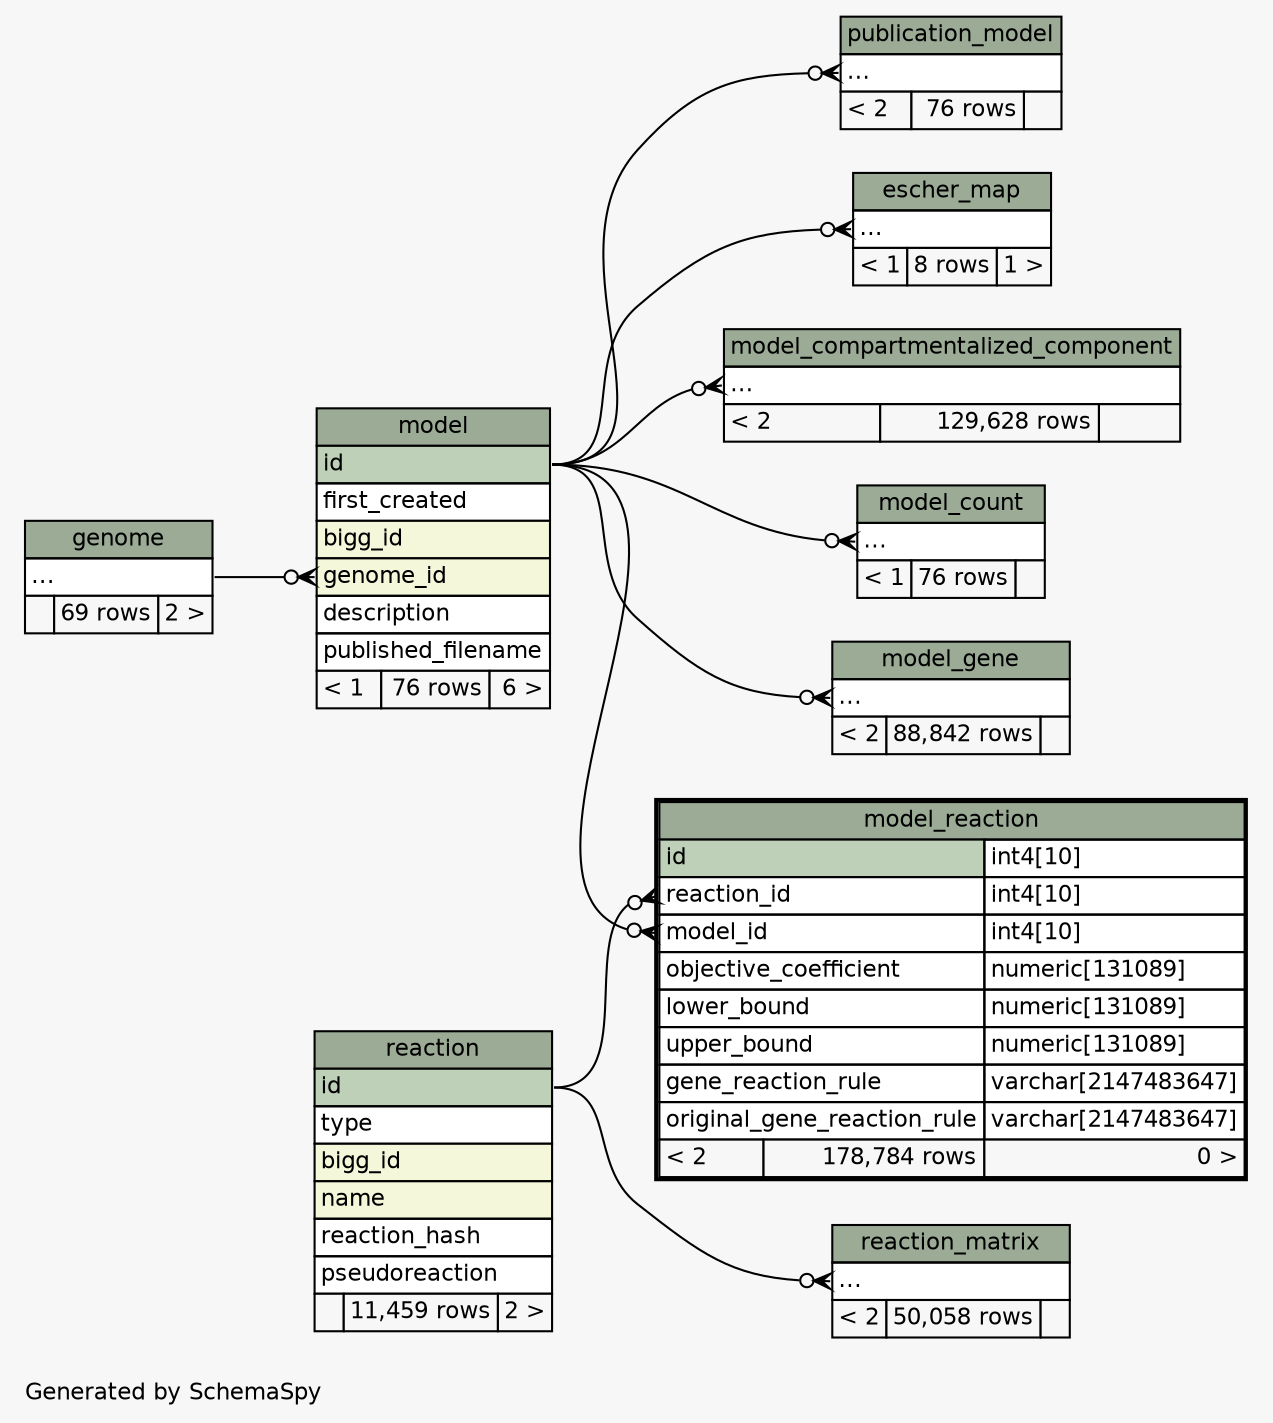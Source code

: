 // dot 2.38.0 on Mac OS X 10.10.3
// SchemaSpy rev 590
digraph "twoDegreesRelationshipsDiagram" {
  graph [
    rankdir="RL"
    bgcolor="#f7f7f7"
    label="\nGenerated by SchemaSpy"
    labeljust="l"
    nodesep="0.18"
    ranksep="0.46"
    fontname="Helvetica"
    fontsize="11"
  ];
  node [
    fontname="Helvetica"
    fontsize="11"
    shape="plaintext"
  ];
  edge [
    arrowsize="0.8"
  ];
  "escher_map":"elipses":w -> "model":"id":e [arrowhead=none dir=back arrowtail=crowodot];
  "model":"genome_id":w -> "genome":"elipses":e [arrowhead=none dir=back arrowtail=crowodot];
  "model_compartmentalized_component":"elipses":w -> "model":"id":e [arrowhead=none dir=back arrowtail=crowodot];
  "model_count":"elipses":w -> "model":"id":e [arrowhead=none dir=back arrowtail=crowodot];
  "model_gene":"elipses":w -> "model":"id":e [arrowhead=none dir=back arrowtail=crowodot];
  "model_reaction":"model_id":w -> "model":"id":e [arrowhead=none dir=back arrowtail=crowodot];
  "model_reaction":"reaction_id":w -> "reaction":"id":e [arrowhead=none dir=back arrowtail=crowodot];
  "publication_model":"elipses":w -> "model":"id":e [arrowhead=none dir=back arrowtail=crowodot];
  "reaction_matrix":"elipses":w -> "reaction":"id":e [arrowhead=none dir=back arrowtail=crowodot];
  "escher_map" [
    label=<
    <TABLE BORDER="0" CELLBORDER="1" CELLSPACING="0" BGCOLOR="#ffffff">
      <TR><TD COLSPAN="3" BGCOLOR="#9bab96" ALIGN="CENTER">escher_map</TD></TR>
      <TR><TD PORT="elipses" COLSPAN="3" ALIGN="LEFT">...</TD></TR>
      <TR><TD ALIGN="LEFT" BGCOLOR="#f7f7f7">&lt; 1</TD><TD ALIGN="RIGHT" BGCOLOR="#f7f7f7">8 rows</TD><TD ALIGN="RIGHT" BGCOLOR="#f7f7f7">1 &gt;</TD></TR>
    </TABLE>>
    URL="escher_map.html"
    tooltip="escher_map"
  ];
  "genome" [
    label=<
    <TABLE BORDER="0" CELLBORDER="1" CELLSPACING="0" BGCOLOR="#ffffff">
      <TR><TD COLSPAN="3" BGCOLOR="#9bab96" ALIGN="CENTER">genome</TD></TR>
      <TR><TD PORT="elipses" COLSPAN="3" ALIGN="LEFT">...</TD></TR>
      <TR><TD ALIGN="LEFT" BGCOLOR="#f7f7f7">  </TD><TD ALIGN="RIGHT" BGCOLOR="#f7f7f7">69 rows</TD><TD ALIGN="RIGHT" BGCOLOR="#f7f7f7">2 &gt;</TD></TR>
    </TABLE>>
    URL="genome.html"
    tooltip="genome"
  ];
  "model" [
    label=<
    <TABLE BORDER="0" CELLBORDER="1" CELLSPACING="0" BGCOLOR="#ffffff">
      <TR><TD COLSPAN="3" BGCOLOR="#9bab96" ALIGN="CENTER">model</TD></TR>
      <TR><TD PORT="id" COLSPAN="3" BGCOLOR="#bed1b8" ALIGN="LEFT">id</TD></TR>
      <TR><TD PORT="first_created" COLSPAN="3" ALIGN="LEFT">first_created</TD></TR>
      <TR><TD PORT="bigg_id" COLSPAN="3" BGCOLOR="#f4f7da" ALIGN="LEFT">bigg_id</TD></TR>
      <TR><TD PORT="genome_id" COLSPAN="3" BGCOLOR="#f4f7da" ALIGN="LEFT">genome_id</TD></TR>
      <TR><TD PORT="description" COLSPAN="3" ALIGN="LEFT">description</TD></TR>
      <TR><TD PORT="published_filename" COLSPAN="3" ALIGN="LEFT">published_filename</TD></TR>
      <TR><TD ALIGN="LEFT" BGCOLOR="#f7f7f7">&lt; 1</TD><TD ALIGN="RIGHT" BGCOLOR="#f7f7f7">76 rows</TD><TD ALIGN="RIGHT" BGCOLOR="#f7f7f7">6 &gt;</TD></TR>
    </TABLE>>
    URL="model.html"
    tooltip="model"
  ];
  "model_compartmentalized_component" [
    label=<
    <TABLE BORDER="0" CELLBORDER="1" CELLSPACING="0" BGCOLOR="#ffffff">
      <TR><TD COLSPAN="3" BGCOLOR="#9bab96" ALIGN="CENTER">model_compartmentalized_component</TD></TR>
      <TR><TD PORT="elipses" COLSPAN="3" ALIGN="LEFT">...</TD></TR>
      <TR><TD ALIGN="LEFT" BGCOLOR="#f7f7f7">&lt; 2</TD><TD ALIGN="RIGHT" BGCOLOR="#f7f7f7">129,628 rows</TD><TD ALIGN="RIGHT" BGCOLOR="#f7f7f7">  </TD></TR>
    </TABLE>>
    URL="model_compartmentalized_component.html"
    tooltip="model_compartmentalized_component"
  ];
  "model_count" [
    label=<
    <TABLE BORDER="0" CELLBORDER="1" CELLSPACING="0" BGCOLOR="#ffffff">
      <TR><TD COLSPAN="3" BGCOLOR="#9bab96" ALIGN="CENTER">model_count</TD></TR>
      <TR><TD PORT="elipses" COLSPAN="3" ALIGN="LEFT">...</TD></TR>
      <TR><TD ALIGN="LEFT" BGCOLOR="#f7f7f7">&lt; 1</TD><TD ALIGN="RIGHT" BGCOLOR="#f7f7f7">76 rows</TD><TD ALIGN="RIGHT" BGCOLOR="#f7f7f7">  </TD></TR>
    </TABLE>>
    URL="model_count.html"
    tooltip="model_count"
  ];
  "model_gene" [
    label=<
    <TABLE BORDER="0" CELLBORDER="1" CELLSPACING="0" BGCOLOR="#ffffff">
      <TR><TD COLSPAN="3" BGCOLOR="#9bab96" ALIGN="CENTER">model_gene</TD></TR>
      <TR><TD PORT="elipses" COLSPAN="3" ALIGN="LEFT">...</TD></TR>
      <TR><TD ALIGN="LEFT" BGCOLOR="#f7f7f7">&lt; 2</TD><TD ALIGN="RIGHT" BGCOLOR="#f7f7f7">88,842 rows</TD><TD ALIGN="RIGHT" BGCOLOR="#f7f7f7">  </TD></TR>
    </TABLE>>
    URL="model_gene.html"
    tooltip="model_gene"
  ];
  "model_reaction" [
    label=<
    <TABLE BORDER="2" CELLBORDER="1" CELLSPACING="0" BGCOLOR="#ffffff">
      <TR><TD COLSPAN="3" BGCOLOR="#9bab96" ALIGN="CENTER">model_reaction</TD></TR>
      <TR><TD PORT="id" COLSPAN="2" BGCOLOR="#bed1b8" ALIGN="LEFT">id</TD><TD PORT="id.type" ALIGN="LEFT">int4[10]</TD></TR>
      <TR><TD PORT="reaction_id" COLSPAN="2" ALIGN="LEFT">reaction_id</TD><TD PORT="reaction_id.type" ALIGN="LEFT">int4[10]</TD></TR>
      <TR><TD PORT="model_id" COLSPAN="2" ALIGN="LEFT">model_id</TD><TD PORT="model_id.type" ALIGN="LEFT">int4[10]</TD></TR>
      <TR><TD PORT="objective_coefficient" COLSPAN="2" ALIGN="LEFT">objective_coefficient</TD><TD PORT="objective_coefficient.type" ALIGN="LEFT">numeric[131089]</TD></TR>
      <TR><TD PORT="lower_bound" COLSPAN="2" ALIGN="LEFT">lower_bound</TD><TD PORT="lower_bound.type" ALIGN="LEFT">numeric[131089]</TD></TR>
      <TR><TD PORT="upper_bound" COLSPAN="2" ALIGN="LEFT">upper_bound</TD><TD PORT="upper_bound.type" ALIGN="LEFT">numeric[131089]</TD></TR>
      <TR><TD PORT="gene_reaction_rule" COLSPAN="2" ALIGN="LEFT">gene_reaction_rule</TD><TD PORT="gene_reaction_rule.type" ALIGN="LEFT">varchar[2147483647]</TD></TR>
      <TR><TD PORT="original_gene_reaction_rule" COLSPAN="2" ALIGN="LEFT">original_gene_reaction_rule</TD><TD PORT="original_gene_reaction_rule.type" ALIGN="LEFT">varchar[2147483647]</TD></TR>
      <TR><TD ALIGN="LEFT" BGCOLOR="#f7f7f7">&lt; 2</TD><TD ALIGN="RIGHT" BGCOLOR="#f7f7f7">178,784 rows</TD><TD ALIGN="RIGHT" BGCOLOR="#f7f7f7">0 &gt;</TD></TR>
    </TABLE>>
    URL="model_reaction.html"
    tooltip="model_reaction"
  ];
  "publication_model" [
    label=<
    <TABLE BORDER="0" CELLBORDER="1" CELLSPACING="0" BGCOLOR="#ffffff">
      <TR><TD COLSPAN="3" BGCOLOR="#9bab96" ALIGN="CENTER">publication_model</TD></TR>
      <TR><TD PORT="elipses" COLSPAN="3" ALIGN="LEFT">...</TD></TR>
      <TR><TD ALIGN="LEFT" BGCOLOR="#f7f7f7">&lt; 2</TD><TD ALIGN="RIGHT" BGCOLOR="#f7f7f7">76 rows</TD><TD ALIGN="RIGHT" BGCOLOR="#f7f7f7">  </TD></TR>
    </TABLE>>
    URL="publication_model.html"
    tooltip="publication_model"
  ];
  "reaction" [
    label=<
    <TABLE BORDER="0" CELLBORDER="1" CELLSPACING="0" BGCOLOR="#ffffff">
      <TR><TD COLSPAN="3" BGCOLOR="#9bab96" ALIGN="CENTER">reaction</TD></TR>
      <TR><TD PORT="id" COLSPAN="3" BGCOLOR="#bed1b8" ALIGN="LEFT">id</TD></TR>
      <TR><TD PORT="type" COLSPAN="3" ALIGN="LEFT">type</TD></TR>
      <TR><TD PORT="bigg_id" COLSPAN="3" BGCOLOR="#f4f7da" ALIGN="LEFT">bigg_id</TD></TR>
      <TR><TD PORT="name" COLSPAN="3" BGCOLOR="#f4f7da" ALIGN="LEFT">name</TD></TR>
      <TR><TD PORT="reaction_hash" COLSPAN="3" ALIGN="LEFT">reaction_hash</TD></TR>
      <TR><TD PORT="pseudoreaction" COLSPAN="3" ALIGN="LEFT">pseudoreaction</TD></TR>
      <TR><TD ALIGN="LEFT" BGCOLOR="#f7f7f7">  </TD><TD ALIGN="RIGHT" BGCOLOR="#f7f7f7">11,459 rows</TD><TD ALIGN="RIGHT" BGCOLOR="#f7f7f7">2 &gt;</TD></TR>
    </TABLE>>
    URL="reaction.html"
    tooltip="reaction"
  ];
  "reaction_matrix" [
    label=<
    <TABLE BORDER="0" CELLBORDER="1" CELLSPACING="0" BGCOLOR="#ffffff">
      <TR><TD COLSPAN="3" BGCOLOR="#9bab96" ALIGN="CENTER">reaction_matrix</TD></TR>
      <TR><TD PORT="elipses" COLSPAN="3" ALIGN="LEFT">...</TD></TR>
      <TR><TD ALIGN="LEFT" BGCOLOR="#f7f7f7">&lt; 2</TD><TD ALIGN="RIGHT" BGCOLOR="#f7f7f7">50,058 rows</TD><TD ALIGN="RIGHT" BGCOLOR="#f7f7f7">  </TD></TR>
    </TABLE>>
    URL="reaction_matrix.html"
    tooltip="reaction_matrix"
  ];
}
